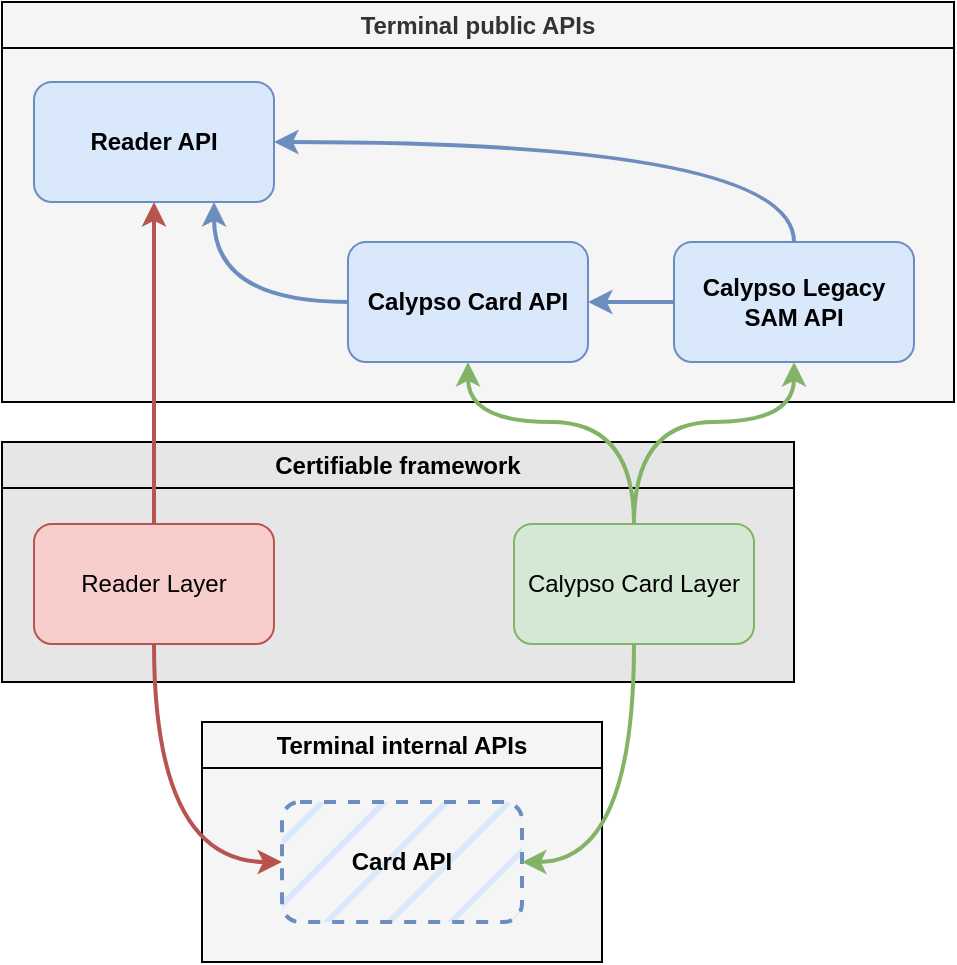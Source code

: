 <mxfile version="20.7.4" type="device"><diagram id="jRU86mPUWFjBewhJISfx" name="Page-1"><mxGraphModel dx="1038" dy="608" grid="1" gridSize="10" guides="1" tooltips="1" connect="1" arrows="1" fold="1" page="1" pageScale="1" pageWidth="827" pageHeight="1169" math="0" shadow="0"><root><mxCell id="0"/><mxCell id="1" parent="0"/><mxCell id="DumOjImvciEIfADiHXxy-1" value="Terminal public APIs" style="swimlane;whiteSpace=wrap;html=1;fillColor=#f5f5f5;fontColor=#333333;strokeColor=#000000;fillStyle=auto;swimlaneFillColor=#F5F5F5;" parent="1" vertex="1"><mxGeometry x="40" y="40" width="476" height="200" as="geometry"><mxRectangle x="314" y="10" width="160" height="30" as="alternateBounds"/></mxGeometry></mxCell><mxCell id="DumOjImvciEIfADiHXxy-4" value="Reader API" style="rounded=1;whiteSpace=wrap;html=1;fillColor=#dae8fc;strokeColor=#6c8ebf;fontStyle=1" parent="DumOjImvciEIfADiHXxy-1" vertex="1"><mxGeometry x="16" y="40" width="120" height="60" as="geometry"/></mxCell><mxCell id="DumOjImvciEIfADiHXxy-18" style="edgeStyle=orthogonalEdgeStyle;rounded=0;orthogonalLoop=1;jettySize=auto;html=1;exitX=0;exitY=0.5;exitDx=0;exitDy=0;entryX=1;entryY=0.5;entryDx=0;entryDy=0;fillColor=#dae8fc;strokeColor=#6c8ebf;strokeWidth=2;" parent="DumOjImvciEIfADiHXxy-1" source="DumOjImvciEIfADiHXxy-7" target="DumOjImvciEIfADiHXxy-6" edge="1"><mxGeometry relative="1" as="geometry"/></mxCell><mxCell id="DumOjImvciEIfADiHXxy-19" style="edgeStyle=orthogonalEdgeStyle;orthogonalLoop=1;jettySize=auto;html=1;entryX=1;entryY=0.5;entryDx=0;entryDy=0;exitX=0.5;exitY=0;exitDx=0;exitDy=0;curved=1;fillColor=#dae8fc;strokeColor=#6c8ebf;strokeWidth=2;" parent="DumOjImvciEIfADiHXxy-1" source="DumOjImvciEIfADiHXxy-7" target="DumOjImvciEIfADiHXxy-4" edge="1"><mxGeometry relative="1" as="geometry"/></mxCell><mxCell id="DumOjImvciEIfADiHXxy-7" value="Calypso Legacy SAM API" style="rounded=1;whiteSpace=wrap;html=1;fillColor=#dae8fc;strokeColor=#6c8ebf;fontStyle=1" parent="DumOjImvciEIfADiHXxy-1" vertex="1"><mxGeometry x="336" y="120" width="120" height="60" as="geometry"/></mxCell><mxCell id="DumOjImvciEIfADiHXxy-20" style="edgeStyle=orthogonalEdgeStyle;orthogonalLoop=1;jettySize=auto;html=1;entryX=0.75;entryY=1;entryDx=0;entryDy=0;curved=1;fillColor=#dae8fc;strokeColor=#6c8ebf;strokeWidth=2;" parent="DumOjImvciEIfADiHXxy-1" source="DumOjImvciEIfADiHXxy-6" target="DumOjImvciEIfADiHXxy-4" edge="1"><mxGeometry relative="1" as="geometry"/></mxCell><mxCell id="DumOjImvciEIfADiHXxy-6" value="Calypso Card API" style="rounded=1;whiteSpace=wrap;html=1;fillColor=#dae8fc;strokeColor=#6c8ebf;fontStyle=1" parent="DumOjImvciEIfADiHXxy-1" vertex="1"><mxGeometry x="173" y="120" width="120" height="60" as="geometry"/></mxCell><mxCell id="DumOjImvciEIfADiHXxy-2" value="Terminal internal APIs" style="swimlane;whiteSpace=wrap;html=1;fillColor=#F5F5F5;swimlaneFillColor=#F5F5F5;" parent="1" vertex="1"><mxGeometry x="140" y="400" width="200" height="120" as="geometry"/></mxCell><mxCell id="DumOjImvciEIfADiHXxy-10" value="Card API" style="rounded=1;whiteSpace=wrap;html=1;fillColor=#dae8fc;strokeColor=#6c8ebf;fontStyle=1;dashed=1;strokeWidth=2;fillStyle=hatch;" parent="DumOjImvciEIfADiHXxy-2" vertex="1"><mxGeometry x="40" y="40" width="120" height="60" as="geometry"/></mxCell><mxCell id="DumOjImvciEIfADiHXxy-3" value="Certifiable framework" style="swimlane;whiteSpace=wrap;html=1;fillColor=#E6E6E6;swimlaneFillColor=#E6E6E6;" parent="1" vertex="1"><mxGeometry x="40" y="260" width="396" height="120" as="geometry"/></mxCell><mxCell id="DumOjImvciEIfADiHXxy-9" value="Reader Layer" style="rounded=1;whiteSpace=wrap;html=1;fillColor=#f8cecc;strokeColor=#b85450;" parent="DumOjImvciEIfADiHXxy-3" vertex="1"><mxGeometry x="16" y="41" width="120" height="60" as="geometry"/></mxCell><mxCell id="DumOjImvciEIfADiHXxy-8" value="Calypso Card Layer" style="rounded=1;whiteSpace=wrap;html=1;fillColor=#d5e8d4;strokeColor=#82b366;" parent="DumOjImvciEIfADiHXxy-3" vertex="1"><mxGeometry x="256" y="41" width="120" height="60" as="geometry"/></mxCell><mxCell id="DumOjImvciEIfADiHXxy-14" style="edgeStyle=orthogonalEdgeStyle;orthogonalLoop=1;jettySize=auto;html=1;entryX=0;entryY=0.5;entryDx=0;entryDy=0;curved=1;fillColor=#f8cecc;strokeColor=#b85450;strokeWidth=2;exitX=0.5;exitY=1;exitDx=0;exitDy=0;" parent="1" source="DumOjImvciEIfADiHXxy-9" target="DumOjImvciEIfADiHXxy-10" edge="1"><mxGeometry relative="1" as="geometry"/></mxCell><mxCell id="DumOjImvciEIfADiHXxy-16" style="edgeStyle=orthogonalEdgeStyle;orthogonalLoop=1;jettySize=auto;html=1;entryX=1;entryY=0.5;entryDx=0;entryDy=0;exitX=0.5;exitY=1;exitDx=0;exitDy=0;curved=1;fillColor=#d5e8d4;strokeColor=#82b366;strokeWidth=2;" parent="1" source="DumOjImvciEIfADiHXxy-8" target="DumOjImvciEIfADiHXxy-10" edge="1"><mxGeometry relative="1" as="geometry"/></mxCell><mxCell id="DumOjImvciEIfADiHXxy-21" style="edgeStyle=orthogonalEdgeStyle;rounded=0;orthogonalLoop=1;jettySize=auto;html=1;entryX=0.5;entryY=1;entryDx=0;entryDy=0;exitX=0.5;exitY=0;exitDx=0;exitDy=0;fillColor=#f8cecc;strokeColor=#b85450;strokeWidth=2;" parent="1" source="DumOjImvciEIfADiHXxy-9" target="DumOjImvciEIfADiHXxy-4" edge="1"><mxGeometry relative="1" as="geometry"/></mxCell><mxCell id="DumOjImvciEIfADiHXxy-22" style="edgeStyle=orthogonalEdgeStyle;rounded=0;orthogonalLoop=1;jettySize=auto;html=1;entryX=0.5;entryY=1;entryDx=0;entryDy=0;fillColor=#d5e8d4;strokeColor=#82b366;strokeWidth=2;curved=1;" parent="1" source="DumOjImvciEIfADiHXxy-8" target="DumOjImvciEIfADiHXxy-6" edge="1"><mxGeometry relative="1" as="geometry"><Array as="points"><mxPoint x="356" y="250"/><mxPoint x="273" y="250"/></Array></mxGeometry></mxCell><mxCell id="DumOjImvciEIfADiHXxy-23" style="edgeStyle=orthogonalEdgeStyle;orthogonalLoop=1;jettySize=auto;html=1;entryX=0.5;entryY=1;entryDx=0;entryDy=0;exitX=0.5;exitY=0;exitDx=0;exitDy=0;curved=1;fillColor=#d5e8d4;strokeColor=#82b366;strokeWidth=2;" parent="1" source="DumOjImvciEIfADiHXxy-8" target="DumOjImvciEIfADiHXxy-7" edge="1"><mxGeometry relative="1" as="geometry"><Array as="points"><mxPoint x="356" y="250"/><mxPoint x="436" y="250"/></Array></mxGeometry></mxCell></root></mxGraphModel></diagram></mxfile>